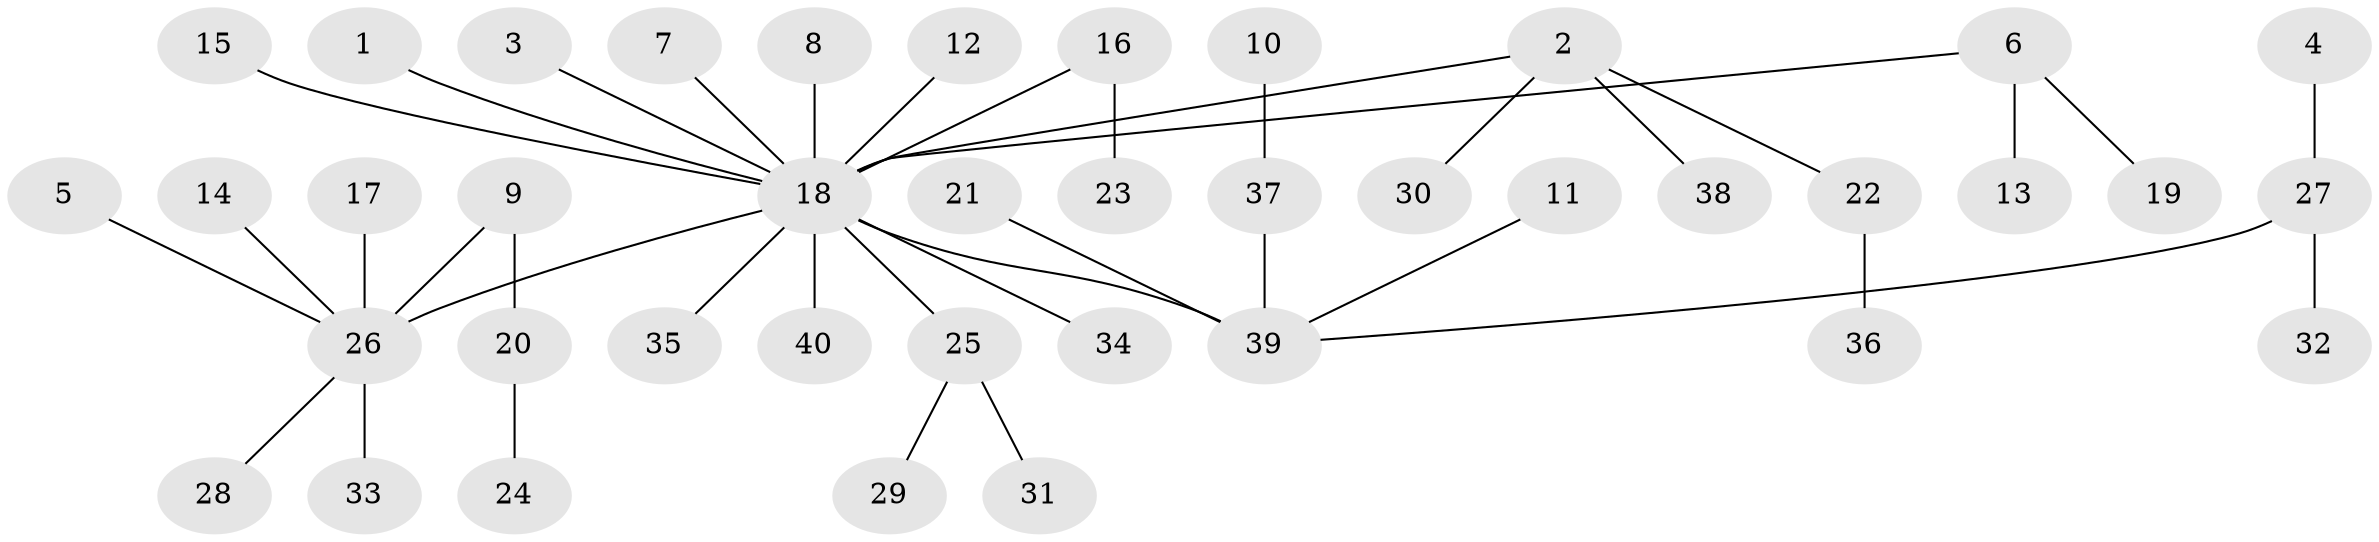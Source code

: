 // original degree distribution, {13: 0.0125, 2: 0.2125, 7: 0.025, 9: 0.0125, 5: 0.025, 4: 0.0375, 1: 0.5875, 3: 0.0875}
// Generated by graph-tools (version 1.1) at 2025/49/03/09/25 03:49:51]
// undirected, 40 vertices, 39 edges
graph export_dot {
graph [start="1"]
  node [color=gray90,style=filled];
  1;
  2;
  3;
  4;
  5;
  6;
  7;
  8;
  9;
  10;
  11;
  12;
  13;
  14;
  15;
  16;
  17;
  18;
  19;
  20;
  21;
  22;
  23;
  24;
  25;
  26;
  27;
  28;
  29;
  30;
  31;
  32;
  33;
  34;
  35;
  36;
  37;
  38;
  39;
  40;
  1 -- 18 [weight=1.0];
  2 -- 18 [weight=1.0];
  2 -- 22 [weight=1.0];
  2 -- 30 [weight=1.0];
  2 -- 38 [weight=1.0];
  3 -- 18 [weight=1.0];
  4 -- 27 [weight=1.0];
  5 -- 26 [weight=1.0];
  6 -- 13 [weight=1.0];
  6 -- 18 [weight=1.0];
  6 -- 19 [weight=1.0];
  7 -- 18 [weight=1.0];
  8 -- 18 [weight=1.0];
  9 -- 20 [weight=1.0];
  9 -- 26 [weight=1.0];
  10 -- 37 [weight=1.0];
  11 -- 39 [weight=1.0];
  12 -- 18 [weight=1.0];
  14 -- 26 [weight=1.0];
  15 -- 18 [weight=1.0];
  16 -- 18 [weight=1.0];
  16 -- 23 [weight=1.0];
  17 -- 26 [weight=1.0];
  18 -- 25 [weight=1.0];
  18 -- 26 [weight=1.0];
  18 -- 34 [weight=1.0];
  18 -- 35 [weight=1.0];
  18 -- 39 [weight=1.0];
  18 -- 40 [weight=1.0];
  20 -- 24 [weight=1.0];
  21 -- 39 [weight=1.0];
  22 -- 36 [weight=1.0];
  25 -- 29 [weight=1.0];
  25 -- 31 [weight=1.0];
  26 -- 28 [weight=1.0];
  26 -- 33 [weight=1.0];
  27 -- 32 [weight=1.0];
  27 -- 39 [weight=1.0];
  37 -- 39 [weight=1.0];
}
